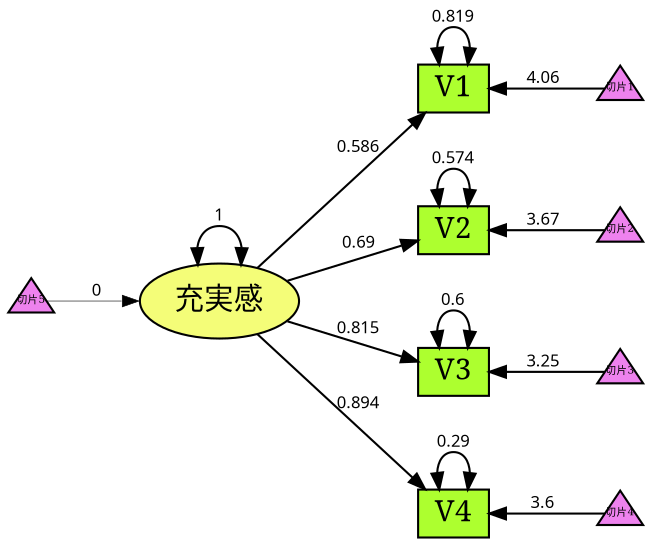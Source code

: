 digraph "fit" {
rankdir=LR;
size="8,8";
edge [fontname="sans" ,fontsize=8,arrowsize = 0.8];
node [shape =ellipse, style = filled,fillcolor = "#f4fd78"];充実感;
node [shape =triangle,fixedsize = true, width = 0.3, height = 0.3,fontsize=5, style = filled,fillcolor =" violet"]切片1 切片2 切片3 切片4 切片5;
node [fontname="serif" ,fixedsize = false,fontsize=14, shape=box, style = filled,fillcolor = "greenyellow"];
center=1;
{rank=min 切片5}
"充実感" ->"V1"[label="0.586"];
"充実感" ->"V2"[label="0.69"];
"充実感" ->"V3"[label="0.815"];
"充実感" ->"V4"[label="0.894"];
"V1" ->切片1[label="4.06",dir="back"];
"V2" ->切片2[label="3.67",dir="back"];
"V3" ->切片3[label="3.25",dir="back"];
"V4" ->切片4[label="3.6",dir="back"];
"V1" ->"V1"[label="0.819",dir="both"];
"V2" ->"V2"[label="0.574",dir="both"];
"V3" ->"V3"[label="0.6",dir="both"];
"V4" ->"V4"[label="0.29",dir="both"];
"充実感" ->"充実感"[label="1",dir="both"];
"充実感" ->切片5[label="0",dir="back",penwidth=0.3];
}
